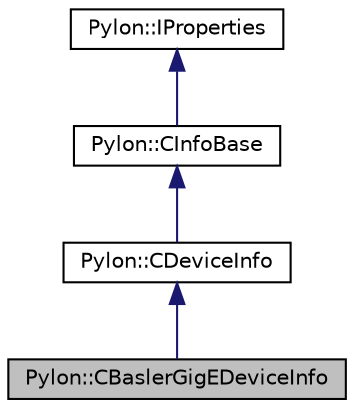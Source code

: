 digraph "Pylon::CBaslerGigEDeviceInfo"
{
  edge [fontname="Helvetica",fontsize="10",labelfontname="Helvetica",labelfontsize="10"];
  node [fontname="Helvetica",fontsize="10",shape=record];
  Node1 [label="Pylon::CBaslerGigEDeviceInfo",height=0.2,width=0.4,color="black", fillcolor="grey75", style="filled", fontcolor="black"];
  Node2 -> Node1 [dir="back",color="midnightblue",fontsize="10",style="solid",fontname="Helvetica"];
  Node2 [label="Pylon::CDeviceInfo",height=0.2,width=0.4,color="black", fillcolor="white", style="filled",URL="$class_pylon_1_1_c_device_info.html",tooltip="Holds information about an enumerated device. "];
  Node3 -> Node2 [dir="back",color="midnightblue",fontsize="10",style="solid",fontname="Helvetica"];
  Node3 [label="Pylon::CInfoBase",height=0.2,width=0.4,color="black", fillcolor="white", style="filled",URL="$class_pylon_1_1_c_info_base.html",tooltip="Base implementation for PYLON info container. "];
  Node4 -> Node3 [dir="back",color="midnightblue",fontsize="10",style="solid",fontname="Helvetica"];
  Node4 [label="Pylon::IProperties",height=0.2,width=0.4,color="black", fillcolor="white", style="filled",URL="$struct_pylon_1_1_i_properties.html",tooltip="interface for a property container "];
}
